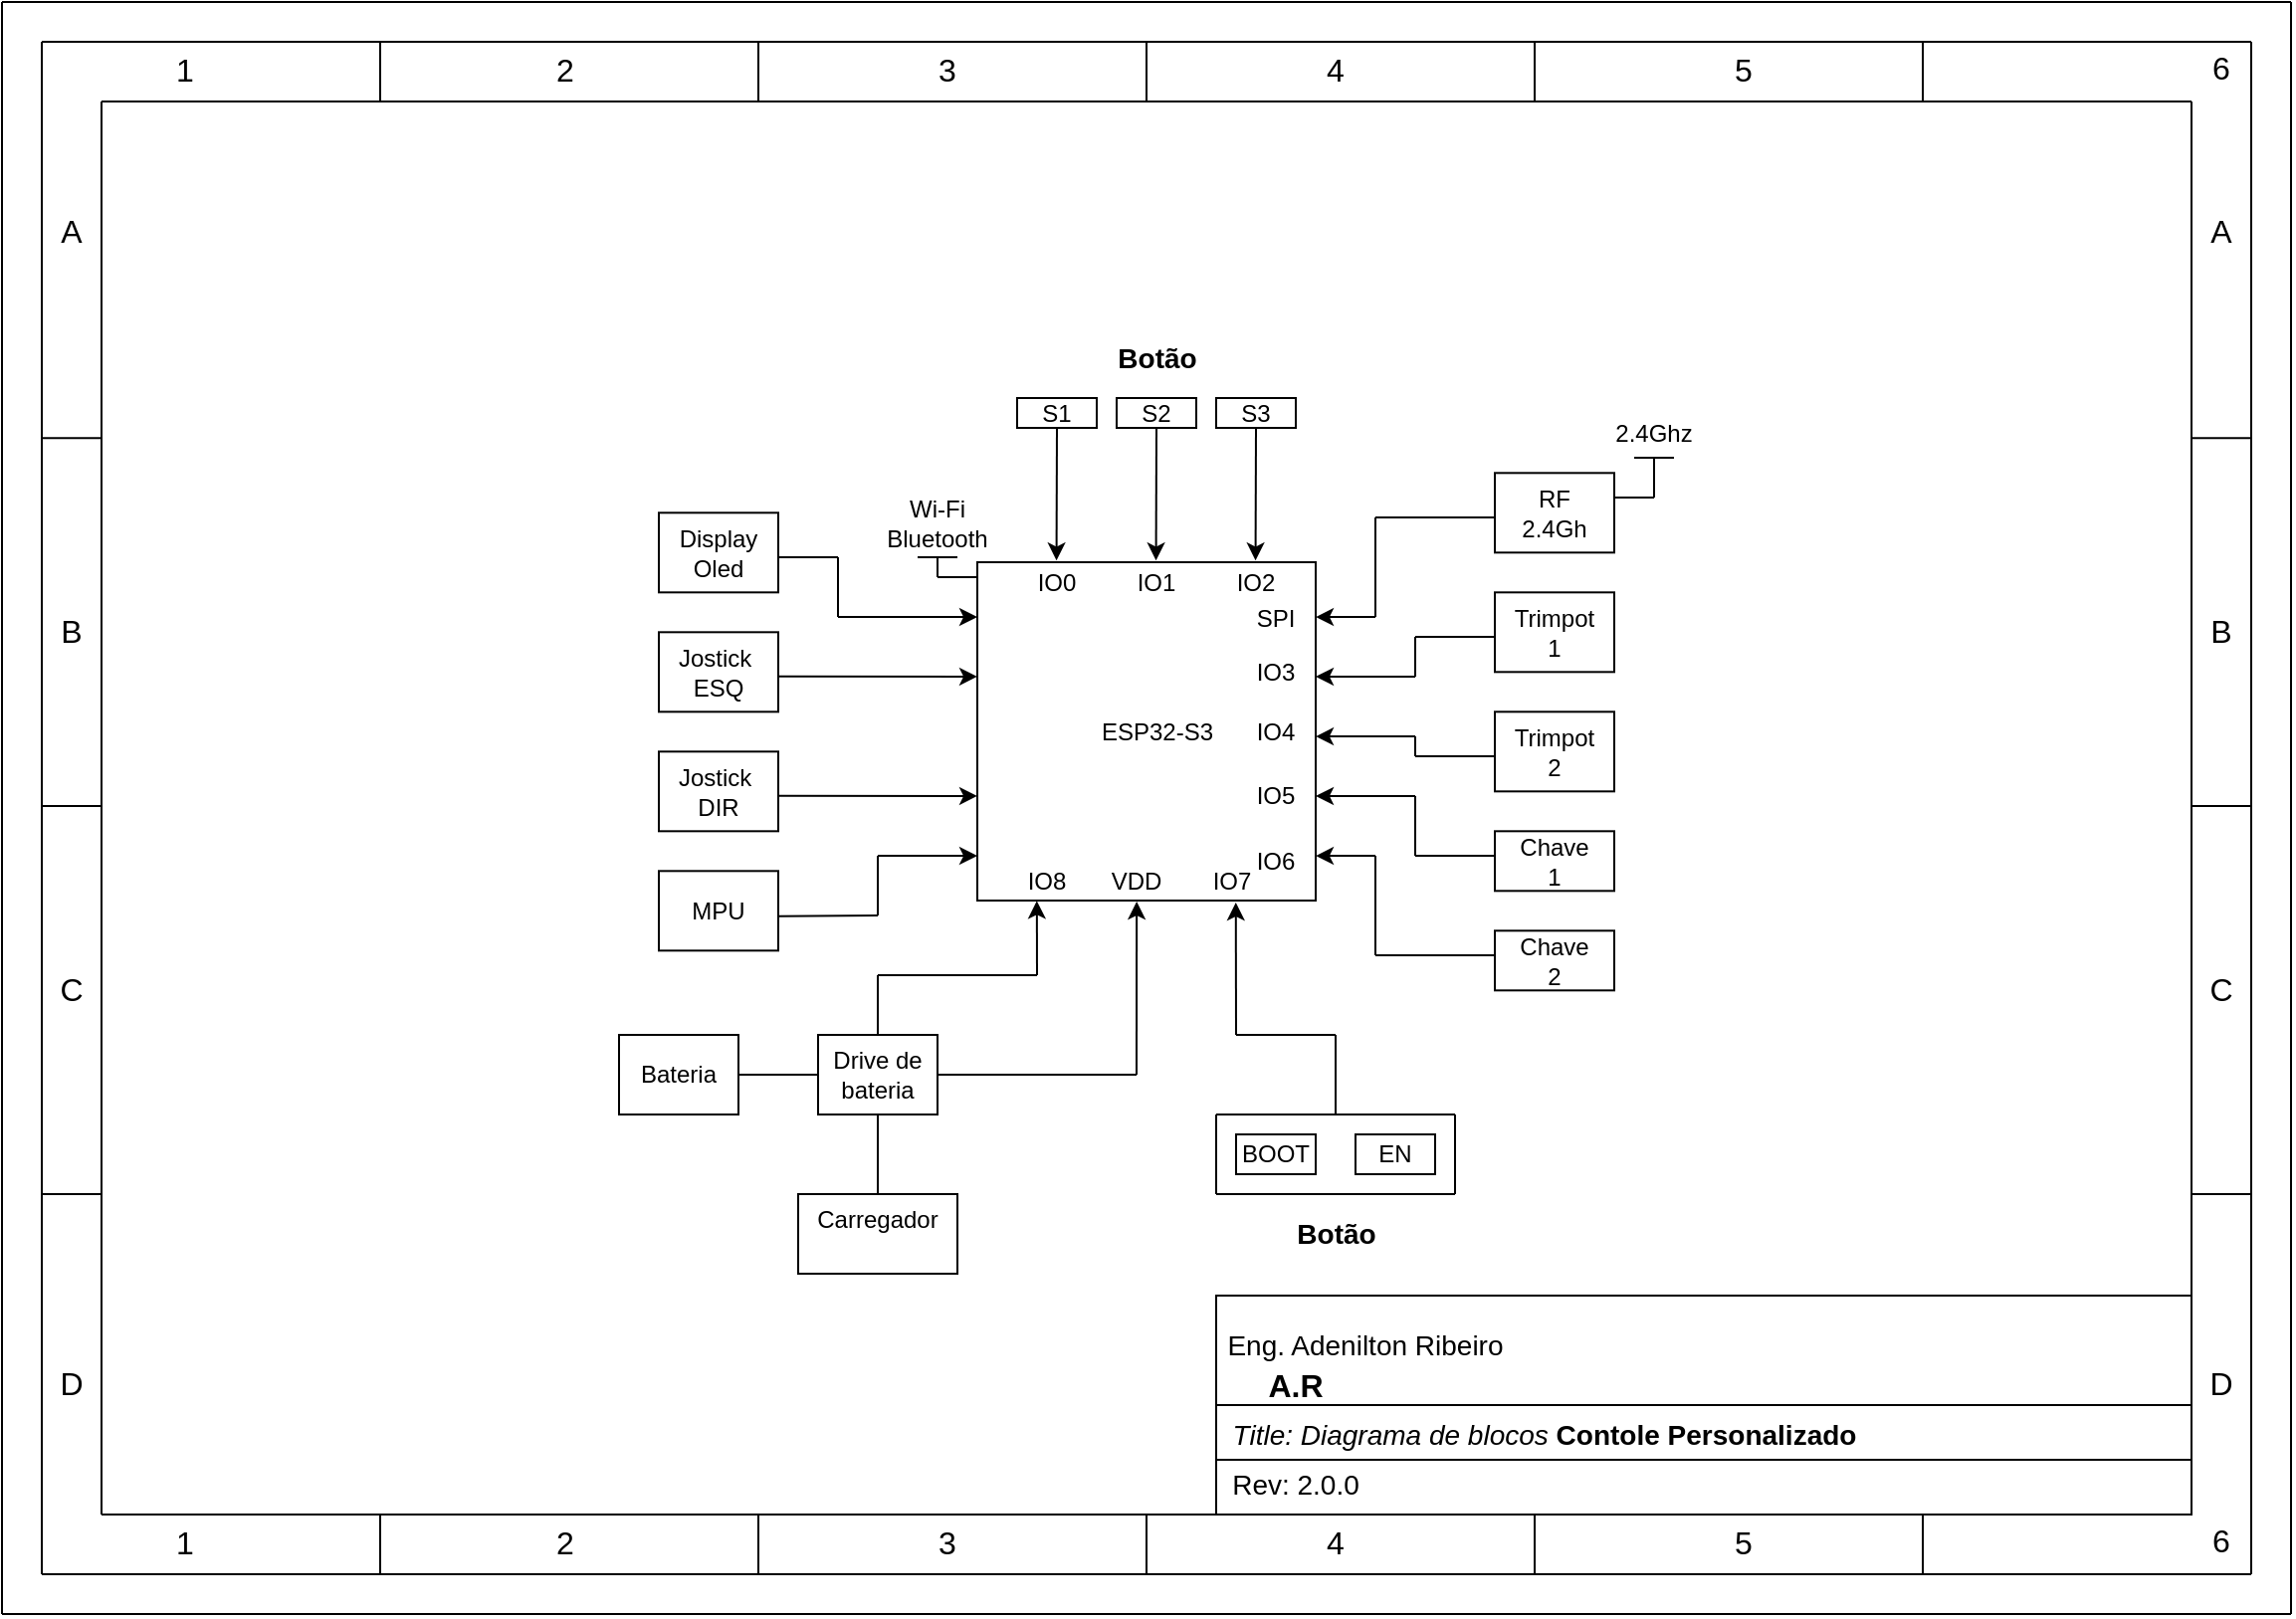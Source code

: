 <mxfile>
    <diagram id="YSNLZO-yqppl2GDXLYVd" name="Página-1">
        <mxGraphModel dx="462" dy="260" grid="1" gridSize="10" guides="1" tooltips="1" connect="1" arrows="1" fold="1" page="1" pageScale="1" pageWidth="1169" pageHeight="827" background="none" math="0" shadow="0">
            <root>
                <mxCell id="0"/>
                <mxCell id="1" parent="0"/>
                <mxCell id="2" style="edgeStyle=none;html=1;" parent="1" source="3" edge="1">
                    <mxGeometry relative="1" as="geometry">
                        <mxPoint x="936.562" y="770" as="targetPoint"/>
                    </mxGeometry>
                </mxCell>
                <mxCell id="3" value="" style="rounded=0;whiteSpace=wrap;html=1;" parent="1" vertex="1">
                    <mxGeometry x="620" y="660" width="490" height="110" as="geometry"/>
                </mxCell>
                <mxCell id="4" value="" style="whiteSpace=wrap;html=1;aspect=fixed;" parent="1" vertex="1">
                    <mxGeometry x="500" y="291.5" width="170" height="170" as="geometry"/>
                </mxCell>
                <mxCell id="10" value="&lt;font style=&quot;font-size: 12px;&quot;&gt;Drive de bateria&lt;/font&gt;" style="rounded=0;whiteSpace=wrap;html=1;fontSize=6;" parent="1" vertex="1">
                    <mxGeometry x="420" y="529" width="60" height="40" as="geometry"/>
                </mxCell>
                <mxCell id="13" value="&lt;font style=&quot;font-size: 12px;&quot;&gt;VDD&lt;/font&gt;" style="text;html=1;strokeColor=none;fillColor=none;align=center;verticalAlign=middle;whiteSpace=wrap;rounded=0;" parent="1" vertex="1">
                    <mxGeometry x="570" y="446.66" width="20" height="10" as="geometry"/>
                </mxCell>
                <mxCell id="25" value="&lt;font style=&quot;font-size: 12px;&quot;&gt;ESP32-S3&lt;/font&gt;" style="text;html=1;strokeColor=none;fillColor=none;align=center;verticalAlign=middle;whiteSpace=wrap;rounded=0;" parent="1" vertex="1">
                    <mxGeometry x="537.5" y="366.66" width="105" height="20" as="geometry"/>
                </mxCell>
                <mxCell id="26" value="" style="rounded=0;whiteSpace=wrap;html=1;fontSize=6;" parent="1" vertex="1">
                    <mxGeometry x="520" y="209" width="40" height="15" as="geometry"/>
                </mxCell>
                <mxCell id="27" value="&lt;font style=&quot;font-size: 12px;&quot;&gt;S1&lt;/font&gt;" style="text;html=1;strokeColor=none;fillColor=none;align=center;verticalAlign=middle;whiteSpace=wrap;rounded=0;" parent="1" vertex="1">
                    <mxGeometry x="530" y="211.5" width="20" height="10" as="geometry"/>
                </mxCell>
                <mxCell id="28" value="" style="endArrow=classic;html=1;fontSize=6;entryX=0.234;entryY=-0.005;entryDx=0;entryDy=0;entryPerimeter=0;exitX=0.5;exitY=1;exitDx=0;exitDy=0;" parent="1" source="26" target="4" edge="1">
                    <mxGeometry width="50" height="50" relative="1" as="geometry">
                        <mxPoint x="540" y="225.53" as="sourcePoint"/>
                        <mxPoint x="580" y="265.53" as="targetPoint"/>
                    </mxGeometry>
                </mxCell>
                <mxCell id="29" value="&lt;font style=&quot;&quot;&gt;&lt;font style=&quot;font-size: 12px;&quot;&gt;IO0&lt;/font&gt;&lt;br&gt;&lt;/font&gt;" style="text;html=1;strokeColor=none;fillColor=none;align=center;verticalAlign=middle;whiteSpace=wrap;rounded=0;rotation=0;" parent="1" vertex="1">
                    <mxGeometry x="525" y="296.66" width="30" height="10" as="geometry"/>
                </mxCell>
                <mxCell id="344" value="" style="endArrow=none;html=1;exitX=0;exitY=0.5;exitDx=0;exitDy=0;entryX=1;entryY=0.5;entryDx=0;entryDy=0;" parent="1" source="3" target="3" edge="1">
                    <mxGeometry width="50" height="50" relative="1" as="geometry">
                        <mxPoint x="780" y="650" as="sourcePoint"/>
                        <mxPoint x="830" y="600" as="targetPoint"/>
                    </mxGeometry>
                </mxCell>
                <mxCell id="345" value="" style="endArrow=none;html=1;exitX=0;exitY=0.75;exitDx=0;exitDy=0;entryX=1;entryY=0.75;entryDx=0;entryDy=0;" parent="1" source="3" target="3" edge="1">
                    <mxGeometry width="50" height="50" relative="1" as="geometry">
                        <mxPoint x="580" y="700" as="sourcePoint"/>
                        <mxPoint x="1070" y="700" as="targetPoint"/>
                    </mxGeometry>
                </mxCell>
                <mxCell id="346" value="&lt;font style=&quot;font-size: 14px;&quot;&gt;Eng. Adenilton Ribeiro&lt;/font&gt;" style="text;html=1;strokeColor=none;fillColor=none;align=center;verticalAlign=middle;whiteSpace=wrap;rounded=0;" parent="1" vertex="1">
                    <mxGeometry x="620" y="680" width="150" height="10" as="geometry"/>
                </mxCell>
                <mxCell id="347" value="&lt;span style=&quot;font-size: 16px;&quot;&gt;&lt;b&gt;A.R&lt;/b&gt;&lt;/span&gt;" style="text;html=1;strokeColor=none;fillColor=none;align=center;verticalAlign=middle;whiteSpace=wrap;rounded=0;" parent="1" vertex="1">
                    <mxGeometry x="620" y="700" width="80" height="10" as="geometry"/>
                </mxCell>
                <mxCell id="348" value="&lt;font size=&quot;1&quot; style=&quot;&quot;&gt;&lt;i style=&quot;font-size: 14px;&quot;&gt;Title: Diagrama de blocos &lt;/i&gt;&lt;span style=&quot;font-size: 14px;&quot;&gt;&lt;b&gt;Contole Personalizado&lt;/b&gt;&lt;/span&gt;&lt;/font&gt;" style="text;html=1;strokeColor=none;fillColor=none;align=center;verticalAlign=middle;whiteSpace=wrap;rounded=0;" parent="1" vertex="1">
                    <mxGeometry x="620" y="720" width="330" height="20" as="geometry"/>
                </mxCell>
                <mxCell id="349" value="&lt;font style=&quot;font-size: 14px;&quot;&gt;Rev: 2.0.0&lt;/font&gt;" style="text;html=1;strokeColor=none;fillColor=none;align=center;verticalAlign=middle;whiteSpace=wrap;rounded=0;" parent="1" vertex="1">
                    <mxGeometry x="620" y="750" width="80" height="10" as="geometry"/>
                </mxCell>
                <mxCell id="350" value="" style="endArrow=none;html=1;fontSize=14;exitX=1;exitY=1;exitDx=0;exitDy=0;" parent="1" source="3" edge="1">
                    <mxGeometry width="50" height="50" relative="1" as="geometry">
                        <mxPoint x="410" y="440" as="sourcePoint"/>
                        <mxPoint x="1110" y="60" as="targetPoint"/>
                    </mxGeometry>
                </mxCell>
                <mxCell id="351" value="" style="endArrow=none;html=1;fontSize=14;" parent="1" edge="1">
                    <mxGeometry width="50" height="50" relative="1" as="geometry">
                        <mxPoint x="60" y="770" as="sourcePoint"/>
                        <mxPoint x="60" y="60" as="targetPoint"/>
                    </mxGeometry>
                </mxCell>
                <mxCell id="352" value="" style="endArrow=none;html=1;fontSize=14;" parent="1" edge="1">
                    <mxGeometry width="50" height="50" relative="1" as="geometry">
                        <mxPoint x="60" y="60" as="sourcePoint"/>
                        <mxPoint x="1110" y="60" as="targetPoint"/>
                    </mxGeometry>
                </mxCell>
                <mxCell id="353" value="" style="endArrow=none;html=1;fontSize=14;" parent="1" edge="1">
                    <mxGeometry width="50" height="50" relative="1" as="geometry">
                        <mxPoint x="60" y="770" as="sourcePoint"/>
                        <mxPoint x="1110" y="770" as="targetPoint"/>
                    </mxGeometry>
                </mxCell>
                <mxCell id="354" value="" style="endArrow=none;html=1;fontSize=14;" parent="1" edge="1">
                    <mxGeometry width="50" height="50" relative="1" as="geometry">
                        <mxPoint x="30" y="800" as="sourcePoint"/>
                        <mxPoint x="30" y="30" as="targetPoint"/>
                    </mxGeometry>
                </mxCell>
                <mxCell id="355" value="" style="endArrow=none;html=1;fontSize=14;" parent="1" edge="1">
                    <mxGeometry width="50" height="50" relative="1" as="geometry">
                        <mxPoint x="1140" y="800" as="sourcePoint"/>
                        <mxPoint x="1140" y="30" as="targetPoint"/>
                    </mxGeometry>
                </mxCell>
                <mxCell id="356" value="" style="endArrow=none;html=1;fontSize=14;" parent="1" edge="1">
                    <mxGeometry width="50" height="50" relative="1" as="geometry">
                        <mxPoint x="30" y="800" as="sourcePoint"/>
                        <mxPoint x="1140" y="800" as="targetPoint"/>
                    </mxGeometry>
                </mxCell>
                <mxCell id="357" value="" style="endArrow=none;html=1;fontSize=14;" parent="1" edge="1">
                    <mxGeometry width="50" height="50" relative="1" as="geometry">
                        <mxPoint x="30" y="30" as="sourcePoint"/>
                        <mxPoint x="1140" y="30" as="targetPoint"/>
                    </mxGeometry>
                </mxCell>
                <mxCell id="358" value="" style="endArrow=none;html=1;fontSize=14;" parent="1" edge="1">
                    <mxGeometry width="50" height="50" relative="1" as="geometry">
                        <mxPoint x="60" y="414" as="sourcePoint"/>
                        <mxPoint x="30" y="414" as="targetPoint"/>
                    </mxGeometry>
                </mxCell>
                <mxCell id="359" value="" style="endArrow=none;html=1;fontSize=14;" parent="1" edge="1">
                    <mxGeometry width="50" height="50" relative="1" as="geometry">
                        <mxPoint x="60" y="229.18" as="sourcePoint"/>
                        <mxPoint x="30" y="229.18" as="targetPoint"/>
                    </mxGeometry>
                </mxCell>
                <mxCell id="360" value="" style="endArrow=none;html=1;fontSize=14;" parent="1" edge="1">
                    <mxGeometry width="50" height="50" relative="1" as="geometry">
                        <mxPoint x="60" y="609" as="sourcePoint"/>
                        <mxPoint x="30" y="609" as="targetPoint"/>
                    </mxGeometry>
                </mxCell>
                <mxCell id="361" value="&lt;font style=&quot;font-size: 16px;&quot;&gt;A&lt;/font&gt;" style="text;html=1;strokeColor=none;fillColor=none;align=center;verticalAlign=middle;whiteSpace=wrap;rounded=0;" parent="1" vertex="1">
                    <mxGeometry x="35" y="114.19" width="20" height="21.18" as="geometry"/>
                </mxCell>
                <mxCell id="362" value="&lt;font style=&quot;font-size: 16px;&quot;&gt;B&lt;/font&gt;" style="text;html=1;strokeColor=none;fillColor=none;align=center;verticalAlign=middle;whiteSpace=wrap;rounded=0;" parent="1" vertex="1">
                    <mxGeometry x="35" y="315.4" width="20" height="21.18" as="geometry"/>
                </mxCell>
                <mxCell id="363" value="&lt;font style=&quot;font-size: 16px;&quot;&gt;C&lt;/font&gt;" style="text;html=1;strokeColor=none;fillColor=none;align=center;verticalAlign=middle;whiteSpace=wrap;rounded=0;" parent="1" vertex="1">
                    <mxGeometry x="35" y="495.16" width="20" height="21.18" as="geometry"/>
                </mxCell>
                <mxCell id="364" value="&lt;font style=&quot;font-size: 16px;&quot;&gt;D&lt;/font&gt;" style="text;html=1;strokeColor=none;fillColor=none;align=center;verticalAlign=middle;whiteSpace=wrap;rounded=0;" parent="1" vertex="1">
                    <mxGeometry x="35" y="693.41" width="20" height="21.18" as="geometry"/>
                </mxCell>
                <mxCell id="365" value="" style="endArrow=none;html=1;fontSize=14;" parent="1" edge="1">
                    <mxGeometry width="50" height="50" relative="1" as="geometry">
                        <mxPoint x="1140" y="414" as="sourcePoint"/>
                        <mxPoint x="1110" y="414" as="targetPoint"/>
                    </mxGeometry>
                </mxCell>
                <mxCell id="366" value="" style="endArrow=none;html=1;fontSize=14;" parent="1" edge="1">
                    <mxGeometry width="50" height="50" relative="1" as="geometry">
                        <mxPoint x="1140" y="229.18" as="sourcePoint"/>
                        <mxPoint x="1110" y="229.18" as="targetPoint"/>
                    </mxGeometry>
                </mxCell>
                <mxCell id="367" value="" style="endArrow=none;html=1;fontSize=14;" parent="1" edge="1">
                    <mxGeometry width="50" height="50" relative="1" as="geometry">
                        <mxPoint x="1140" y="609" as="sourcePoint"/>
                        <mxPoint x="1110" y="609" as="targetPoint"/>
                    </mxGeometry>
                </mxCell>
                <mxCell id="368" value="&lt;font style=&quot;font-size: 16px;&quot;&gt;A&lt;/font&gt;" style="text;html=1;strokeColor=none;fillColor=none;align=center;verticalAlign=middle;whiteSpace=wrap;rounded=0;" parent="1" vertex="1">
                    <mxGeometry x="1115" y="114.19" width="20" height="21.18" as="geometry"/>
                </mxCell>
                <mxCell id="369" value="&lt;font style=&quot;font-size: 16px;&quot;&gt;B&lt;/font&gt;" style="text;html=1;strokeColor=none;fillColor=none;align=center;verticalAlign=middle;whiteSpace=wrap;rounded=0;" parent="1" vertex="1">
                    <mxGeometry x="1115" y="315.4" width="20" height="21.18" as="geometry"/>
                </mxCell>
                <mxCell id="370" value="&lt;font style=&quot;font-size: 16px;&quot;&gt;C&lt;/font&gt;" style="text;html=1;strokeColor=none;fillColor=none;align=center;verticalAlign=middle;whiteSpace=wrap;rounded=0;" parent="1" vertex="1">
                    <mxGeometry x="1115" y="495.16" width="20" height="21.18" as="geometry"/>
                </mxCell>
                <mxCell id="371" value="&lt;font style=&quot;font-size: 16px;&quot;&gt;D&lt;/font&gt;" style="text;html=1;strokeColor=none;fillColor=none;align=center;verticalAlign=middle;whiteSpace=wrap;rounded=0;" parent="1" vertex="1">
                    <mxGeometry x="1115" y="693.41" width="20" height="21.18" as="geometry"/>
                </mxCell>
                <mxCell id="372" value="" style="endArrow=none;html=1;fontSize=14;" parent="1" edge="1">
                    <mxGeometry width="50" height="50" relative="1" as="geometry">
                        <mxPoint x="585" y="30" as="sourcePoint"/>
                        <mxPoint x="585" y="60" as="targetPoint"/>
                    </mxGeometry>
                </mxCell>
                <mxCell id="373" value="" style="endArrow=none;html=1;fontSize=14;" parent="1" edge="1">
                    <mxGeometry width="50" height="50" relative="1" as="geometry">
                        <mxPoint x="390" y="30" as="sourcePoint"/>
                        <mxPoint x="390" y="60" as="targetPoint"/>
                    </mxGeometry>
                </mxCell>
                <mxCell id="374" value="" style="endArrow=none;html=1;fontSize=14;" parent="1" edge="1">
                    <mxGeometry width="50" height="50" relative="1" as="geometry">
                        <mxPoint x="200" y="30" as="sourcePoint"/>
                        <mxPoint x="200" y="60" as="targetPoint"/>
                    </mxGeometry>
                </mxCell>
                <mxCell id="375" value="" style="endArrow=none;html=1;fontSize=14;" parent="1" edge="1">
                    <mxGeometry width="50" height="50" relative="1" as="geometry">
                        <mxPoint x="975" y="30" as="sourcePoint"/>
                        <mxPoint x="975" y="60" as="targetPoint"/>
                    </mxGeometry>
                </mxCell>
                <mxCell id="376" value="" style="endArrow=none;html=1;fontSize=14;" parent="1" edge="1">
                    <mxGeometry width="50" height="50" relative="1" as="geometry">
                        <mxPoint x="780" y="30" as="sourcePoint"/>
                        <mxPoint x="780" y="60" as="targetPoint"/>
                    </mxGeometry>
                </mxCell>
                <mxCell id="377" value="&lt;font style=&quot;font-size: 16px;&quot;&gt;1&lt;/font&gt;" style="text;html=1;strokeColor=none;fillColor=none;align=center;verticalAlign=middle;whiteSpace=wrap;rounded=0;" parent="1" vertex="1">
                    <mxGeometry x="92" y="33" width="20" height="21.18" as="geometry"/>
                </mxCell>
                <mxCell id="378" value="&lt;font style=&quot;font-size: 16px;&quot;&gt;2&lt;/font&gt;" style="text;html=1;strokeColor=none;fillColor=none;align=center;verticalAlign=middle;whiteSpace=wrap;rounded=0;" parent="1" vertex="1">
                    <mxGeometry x="282.5" y="33" width="20" height="21.18" as="geometry"/>
                </mxCell>
                <mxCell id="379" value="&lt;font style=&quot;font-size: 16px;&quot;&gt;3&lt;/font&gt;" style="text;html=1;strokeColor=none;fillColor=none;align=center;verticalAlign=middle;whiteSpace=wrap;rounded=0;" parent="1" vertex="1">
                    <mxGeometry x="475" y="33" width="20" height="21.18" as="geometry"/>
                </mxCell>
                <mxCell id="380" value="&lt;font style=&quot;font-size: 16px;&quot;&gt;4&lt;/font&gt;" style="text;html=1;strokeColor=none;fillColor=none;align=center;verticalAlign=middle;whiteSpace=wrap;rounded=0;" parent="1" vertex="1">
                    <mxGeometry x="670" y="33" width="20" height="21.18" as="geometry"/>
                </mxCell>
                <mxCell id="381" value="&lt;font style=&quot;font-size: 16px;&quot;&gt;5&lt;/font&gt;" style="text;html=1;strokeColor=none;fillColor=none;align=center;verticalAlign=middle;whiteSpace=wrap;rounded=0;" parent="1" vertex="1">
                    <mxGeometry x="875" y="33" width="20" height="21.18" as="geometry"/>
                </mxCell>
                <mxCell id="382" value="&lt;font style=&quot;font-size: 16px;&quot;&gt;6&lt;/font&gt;" style="text;html=1;strokeColor=none;fillColor=none;align=center;verticalAlign=middle;whiteSpace=wrap;rounded=0;" parent="1" vertex="1">
                    <mxGeometry x="1115" y="32" width="20" height="21.18" as="geometry"/>
                </mxCell>
                <mxCell id="383" value="" style="endArrow=none;html=1;fontSize=14;" parent="1" edge="1">
                    <mxGeometry width="50" height="50" relative="1" as="geometry">
                        <mxPoint x="585" y="770" as="sourcePoint"/>
                        <mxPoint x="585" y="800" as="targetPoint"/>
                    </mxGeometry>
                </mxCell>
                <mxCell id="384" value="" style="endArrow=none;html=1;fontSize=14;" parent="1" edge="1">
                    <mxGeometry width="50" height="50" relative="1" as="geometry">
                        <mxPoint x="390" y="770" as="sourcePoint"/>
                        <mxPoint x="390" y="800" as="targetPoint"/>
                    </mxGeometry>
                </mxCell>
                <mxCell id="385" value="" style="endArrow=none;html=1;fontSize=14;" parent="1" edge="1">
                    <mxGeometry width="50" height="50" relative="1" as="geometry">
                        <mxPoint x="200" y="770" as="sourcePoint"/>
                        <mxPoint x="200" y="800" as="targetPoint"/>
                    </mxGeometry>
                </mxCell>
                <mxCell id="386" value="" style="endArrow=none;html=1;fontSize=14;" parent="1" edge="1">
                    <mxGeometry width="50" height="50" relative="1" as="geometry">
                        <mxPoint x="975" y="770" as="sourcePoint"/>
                        <mxPoint x="975" y="800" as="targetPoint"/>
                    </mxGeometry>
                </mxCell>
                <mxCell id="387" value="" style="endArrow=none;html=1;fontSize=14;" parent="1" edge="1">
                    <mxGeometry width="50" height="50" relative="1" as="geometry">
                        <mxPoint x="780" y="770" as="sourcePoint"/>
                        <mxPoint x="780" y="800" as="targetPoint"/>
                    </mxGeometry>
                </mxCell>
                <mxCell id="388" value="&lt;font style=&quot;font-size: 16px;&quot;&gt;1&lt;/font&gt;" style="text;html=1;strokeColor=none;fillColor=none;align=center;verticalAlign=middle;whiteSpace=wrap;rounded=0;" parent="1" vertex="1">
                    <mxGeometry x="92" y="773" width="20" height="21.18" as="geometry"/>
                </mxCell>
                <mxCell id="389" value="&lt;font style=&quot;font-size: 16px;&quot;&gt;2&lt;/font&gt;" style="text;html=1;strokeColor=none;fillColor=none;align=center;verticalAlign=middle;whiteSpace=wrap;rounded=0;" parent="1" vertex="1">
                    <mxGeometry x="282.5" y="773" width="20" height="21.18" as="geometry"/>
                </mxCell>
                <mxCell id="390" value="&lt;font style=&quot;font-size: 16px;&quot;&gt;3&lt;/font&gt;" style="text;html=1;strokeColor=none;fillColor=none;align=center;verticalAlign=middle;whiteSpace=wrap;rounded=0;" parent="1" vertex="1">
                    <mxGeometry x="475" y="773" width="20" height="21.18" as="geometry"/>
                </mxCell>
                <mxCell id="391" value="&lt;font style=&quot;font-size: 16px;&quot;&gt;4&lt;/font&gt;" style="text;html=1;strokeColor=none;fillColor=none;align=center;verticalAlign=middle;whiteSpace=wrap;rounded=0;" parent="1" vertex="1">
                    <mxGeometry x="670" y="773" width="20" height="21.18" as="geometry"/>
                </mxCell>
                <mxCell id="392" value="&lt;font style=&quot;font-size: 16px;&quot;&gt;5&lt;/font&gt;" style="text;html=1;strokeColor=none;fillColor=none;align=center;verticalAlign=middle;whiteSpace=wrap;rounded=0;" parent="1" vertex="1">
                    <mxGeometry x="875" y="773" width="20" height="21.18" as="geometry"/>
                </mxCell>
                <mxCell id="393" value="&lt;font style=&quot;font-size: 16px;&quot;&gt;6&lt;/font&gt;" style="text;html=1;strokeColor=none;fillColor=none;align=center;verticalAlign=middle;whiteSpace=wrap;rounded=0;" parent="1" vertex="1">
                    <mxGeometry x="1115" y="772" width="20" height="21.18" as="geometry"/>
                </mxCell>
                <mxCell id="394" value="" style="endArrow=none;html=1;fontSize=14;" parent="1" edge="1">
                    <mxGeometry width="50" height="50" relative="1" as="geometry">
                        <mxPoint x="10" y="820" as="sourcePoint"/>
                        <mxPoint x="10" y="10" as="targetPoint"/>
                    </mxGeometry>
                </mxCell>
                <mxCell id="395" value="" style="endArrow=none;html=1;fontSize=14;" parent="1" edge="1">
                    <mxGeometry width="50" height="50" relative="1" as="geometry">
                        <mxPoint x="10" y="820" as="sourcePoint"/>
                        <mxPoint x="1160" y="820" as="targetPoint"/>
                    </mxGeometry>
                </mxCell>
                <mxCell id="396" value="" style="endArrow=none;html=1;fontSize=14;" parent="1" edge="1">
                    <mxGeometry width="50" height="50" relative="1" as="geometry">
                        <mxPoint x="10" y="10" as="sourcePoint"/>
                        <mxPoint x="1160" y="10" as="targetPoint"/>
                    </mxGeometry>
                </mxCell>
                <mxCell id="397" value="" style="endArrow=none;html=1;fontSize=14;" parent="1" edge="1">
                    <mxGeometry width="50" height="50" relative="1" as="geometry">
                        <mxPoint x="1160" y="820" as="sourcePoint"/>
                        <mxPoint x="1160" y="10" as="targetPoint"/>
                    </mxGeometry>
                </mxCell>
                <mxCell id="405" value="" style="endArrow=none;html=1;fontSize=8;entryDx=0;entryDy=0;entryPerimeter=0;" parent="1" edge="1">
                    <mxGeometry width="50" height="50" relative="1" as="geometry">
                        <mxPoint x="657.5" y="327.48" as="sourcePoint"/>
                        <mxPoint x="657.5" y="327.31" as="targetPoint"/>
                    </mxGeometry>
                </mxCell>
                <mxCell id="406" value="" style="endArrow=none;html=1;fontSize=8;entryDx=0;entryDy=0;" parent="1" edge="1">
                    <mxGeometry width="50" height="50" relative="1" as="geometry">
                        <mxPoint x="667.5" y="317.31" as="sourcePoint"/>
                        <mxPoint x="667.5" y="317.31" as="targetPoint"/>
                    </mxGeometry>
                </mxCell>
                <mxCell id="509" value="" style="endArrow=none;html=1;fontSize=8;entryDx=0;entryDy=0;entryPerimeter=0;" parent="1" edge="1">
                    <mxGeometry width="50" height="50" relative="1" as="geometry">
                        <mxPoint x="657.5" y="422.32" as="sourcePoint"/>
                        <mxPoint x="657.5" y="422.15" as="targetPoint"/>
                    </mxGeometry>
                </mxCell>
                <mxCell id="510" value="" style="endArrow=none;html=1;fontSize=8;entryDx=0;entryDy=0;" parent="1" edge="1">
                    <mxGeometry width="50" height="50" relative="1" as="geometry">
                        <mxPoint x="667.5" y="412.15" as="sourcePoint"/>
                        <mxPoint x="667.5" y="412.15" as="targetPoint"/>
                    </mxGeometry>
                </mxCell>
                <mxCell id="528" value="" style="rounded=0;whiteSpace=wrap;html=1;fontSize=6;" parent="1" vertex="1">
                    <mxGeometry x="570" y="209" width="40" height="15" as="geometry"/>
                </mxCell>
                <mxCell id="529" value="&lt;font style=&quot;font-size: 12px;&quot;&gt;S2&lt;/font&gt;" style="text;html=1;strokeColor=none;fillColor=none;align=center;verticalAlign=middle;whiteSpace=wrap;rounded=0;" parent="1" vertex="1">
                    <mxGeometry x="580" y="211.5" width="20" height="10" as="geometry"/>
                </mxCell>
                <mxCell id="530" value="" style="endArrow=classic;html=1;fontSize=6;entryX=0.234;entryY=-0.005;entryDx=0;entryDy=0;entryPerimeter=0;exitX=0.5;exitY=1;exitDx=0;exitDy=0;" parent="1" source="528" edge="1">
                    <mxGeometry width="50" height="50" relative="1" as="geometry">
                        <mxPoint x="590" y="225.53" as="sourcePoint"/>
                        <mxPoint x="589.78" y="290.65" as="targetPoint"/>
                    </mxGeometry>
                </mxCell>
                <mxCell id="531" value="&lt;font style=&quot;&quot;&gt;&lt;font style=&quot;font-size: 12px;&quot;&gt;IO1&lt;/font&gt;&lt;br&gt;&lt;/font&gt;" style="text;html=1;strokeColor=none;fillColor=none;align=center;verticalAlign=middle;whiteSpace=wrap;rounded=0;rotation=0;" parent="1" vertex="1">
                    <mxGeometry x="575" y="296.5" width="30" height="10" as="geometry"/>
                </mxCell>
                <mxCell id="532" value="" style="rounded=0;whiteSpace=wrap;html=1;fontSize=6;" parent="1" vertex="1">
                    <mxGeometry x="620" y="209" width="40" height="15" as="geometry"/>
                </mxCell>
                <mxCell id="533" value="&lt;font style=&quot;font-size: 12px;&quot;&gt;S3&lt;/font&gt;" style="text;html=1;strokeColor=none;fillColor=none;align=center;verticalAlign=middle;whiteSpace=wrap;rounded=0;" parent="1" vertex="1">
                    <mxGeometry x="630" y="211.5" width="20" height="10" as="geometry"/>
                </mxCell>
                <mxCell id="534" value="" style="endArrow=classic;html=1;fontSize=6;entryX=0.234;entryY=-0.005;entryDx=0;entryDy=0;entryPerimeter=0;exitX=0.5;exitY=1;exitDx=0;exitDy=0;" parent="1" source="532" edge="1">
                    <mxGeometry width="50" height="50" relative="1" as="geometry">
                        <mxPoint x="640" y="225.53" as="sourcePoint"/>
                        <mxPoint x="639.78" y="290.65" as="targetPoint"/>
                    </mxGeometry>
                </mxCell>
                <mxCell id="535" value="&lt;font style=&quot;&quot;&gt;&lt;font style=&quot;font-size: 12px;&quot;&gt;IO2&lt;/font&gt;&lt;br&gt;&lt;/font&gt;" style="text;html=1;strokeColor=none;fillColor=none;align=center;verticalAlign=middle;whiteSpace=wrap;rounded=0;rotation=0;" parent="1" vertex="1">
                    <mxGeometry x="625" y="296.66" width="30" height="10" as="geometry"/>
                </mxCell>
                <mxCell id="547" value="" style="endArrow=classic;html=1;entryX=0.471;entryY=1.003;entryDx=0;entryDy=0;entryPerimeter=0;" parent="1" target="4" edge="1">
                    <mxGeometry width="50" height="50" relative="1" as="geometry">
                        <mxPoint x="580" y="549" as="sourcePoint"/>
                        <mxPoint x="530" y="485.53" as="targetPoint"/>
                    </mxGeometry>
                </mxCell>
                <mxCell id="578" value="&lt;font style=&quot;font-size: 14px;&quot;&gt;&lt;b&gt;Botão&lt;/b&gt;&lt;/font&gt;" style="text;html=1;strokeColor=none;fillColor=none;align=center;verticalAlign=middle;whiteSpace=wrap;rounded=0;" parent="1" vertex="1">
                    <mxGeometry x="562.5" y="179" width="55" height="20" as="geometry"/>
                </mxCell>
                <mxCell id="602" value="&lt;font style=&quot;font-size: 12px;&quot;&gt;Bateria&lt;/font&gt;" style="rounded=0;whiteSpace=wrap;html=1;fontSize=6;" vertex="1" parent="1">
                    <mxGeometry x="320" y="529" width="60" height="40" as="geometry"/>
                </mxCell>
                <mxCell id="603" value="&lt;font style=&quot;font-size: 12px;&quot;&gt;Carregador&lt;br&gt;&lt;br&gt;&lt;/font&gt;" style="rounded=0;whiteSpace=wrap;html=1;fontSize=6;" vertex="1" parent="1">
                    <mxGeometry x="410" y="609" width="80" height="40" as="geometry"/>
                </mxCell>
                <mxCell id="604" value="" style="endArrow=none;html=1;fontSize=12;exitX=1;exitY=0.5;exitDx=0;exitDy=0;" edge="1" parent="1" source="10">
                    <mxGeometry width="50" height="50" relative="1" as="geometry">
                        <mxPoint x="500" y="549" as="sourcePoint"/>
                        <mxPoint x="580" y="549" as="targetPoint"/>
                    </mxGeometry>
                </mxCell>
                <mxCell id="605" value="" style="endArrow=none;html=1;fontSize=12;exitX=0.5;exitY=0;exitDx=0;exitDy=0;entryX=0.5;entryY=1;entryDx=0;entryDy=0;" edge="1" parent="1" source="603" target="10">
                    <mxGeometry width="50" height="50" relative="1" as="geometry">
                        <mxPoint x="450" y="599" as="sourcePoint"/>
                        <mxPoint x="450" y="579" as="targetPoint"/>
                    </mxGeometry>
                </mxCell>
                <mxCell id="606" value="" style="endArrow=none;html=1;fontSize=12;exitX=1;exitY=0.5;exitDx=0;exitDy=0;entryX=0;entryY=0.5;entryDx=0;entryDy=0;" edge="1" parent="1" source="602" target="10">
                    <mxGeometry width="50" height="50" relative="1" as="geometry">
                        <mxPoint x="390" y="549" as="sourcePoint"/>
                        <mxPoint x="410" y="549" as="targetPoint"/>
                    </mxGeometry>
                </mxCell>
                <mxCell id="609" value="Jostick&amp;nbsp;&lt;br&gt;ESQ" style="rounded=0;whiteSpace=wrap;html=1;fontSize=12;" vertex="1" parent="1">
                    <mxGeometry x="340" y="326.66" width="60" height="40" as="geometry"/>
                </mxCell>
                <mxCell id="610" value="Jostick&amp;nbsp;&lt;br&gt;DIR" style="rounded=0;whiteSpace=wrap;html=1;fontSize=12;" vertex="1" parent="1">
                    <mxGeometry x="340" y="386.66" width="60" height="40" as="geometry"/>
                </mxCell>
                <mxCell id="611" value="MPU" style="rounded=0;whiteSpace=wrap;html=1;fontSize=12;" vertex="1" parent="1">
                    <mxGeometry x="340" y="446.66" width="60" height="40" as="geometry"/>
                </mxCell>
                <mxCell id="616" value="Trimpot&lt;br&gt;1" style="rounded=0;whiteSpace=wrap;html=1;fontSize=12;" vertex="1" parent="1">
                    <mxGeometry x="760" y="306.66" width="60" height="40" as="geometry"/>
                </mxCell>
                <mxCell id="617" value="Trimpot&lt;br&gt;2" style="rounded=0;whiteSpace=wrap;html=1;fontSize=12;" vertex="1" parent="1">
                    <mxGeometry x="760" y="366.66" width="60" height="40" as="geometry"/>
                </mxCell>
                <mxCell id="618" value="Chave&lt;br&gt;1" style="rounded=0;whiteSpace=wrap;html=1;fontSize=12;" vertex="1" parent="1">
                    <mxGeometry x="760" y="426.66" width="60" height="30" as="geometry"/>
                </mxCell>
                <mxCell id="619" value="Chave&lt;br&gt;2" style="rounded=0;whiteSpace=wrap;html=1;fontSize=12;" vertex="1" parent="1">
                    <mxGeometry x="760" y="476.66" width="60" height="30" as="geometry"/>
                </mxCell>
                <mxCell id="620" value="Display&lt;br&gt;Oled" style="rounded=0;whiteSpace=wrap;html=1;fontSize=12;" vertex="1" parent="1">
                    <mxGeometry x="340" y="266.66" width="60" height="40" as="geometry"/>
                </mxCell>
                <mxCell id="621" value="" style="endArrow=none;html=1;fontSize=12;" edge="1" parent="1">
                    <mxGeometry width="50" height="50" relative="1" as="geometry">
                        <mxPoint x="480" y="299" as="sourcePoint"/>
                        <mxPoint x="500" y="299" as="targetPoint"/>
                    </mxGeometry>
                </mxCell>
                <mxCell id="622" value="" style="endArrow=none;html=1;fontSize=12;" edge="1" parent="1">
                    <mxGeometry width="50" height="50" relative="1" as="geometry">
                        <mxPoint x="480" y="299" as="sourcePoint"/>
                        <mxPoint x="480" y="289" as="targetPoint"/>
                    </mxGeometry>
                </mxCell>
                <mxCell id="623" value="" style="endArrow=none;html=1;fontSize=12;" edge="1" parent="1">
                    <mxGeometry width="50" height="50" relative="1" as="geometry">
                        <mxPoint x="470" y="289" as="sourcePoint"/>
                        <mxPoint x="490" y="289" as="targetPoint"/>
                    </mxGeometry>
                </mxCell>
                <mxCell id="624" value="&lt;font style=&quot;&quot;&gt;&lt;font style=&quot;font-size: 12px;&quot;&gt;Wi-Fi&lt;br&gt;&lt;/font&gt;Bluetooth&lt;br&gt;&lt;/font&gt;" style="text;html=1;strokeColor=none;fillColor=none;align=center;verticalAlign=middle;whiteSpace=wrap;rounded=0;rotation=0;" vertex="1" parent="1">
                    <mxGeometry x="450" y="259" width="60" height="25" as="geometry"/>
                </mxCell>
                <mxCell id="625" value="RF&lt;br&gt;2.4Gh" style="rounded=0;whiteSpace=wrap;html=1;fontSize=12;" vertex="1" parent="1">
                    <mxGeometry x="760" y="246.66" width="60" height="40" as="geometry"/>
                </mxCell>
                <mxCell id="626" value="" style="endArrow=none;html=1;fontSize=12;" edge="1" parent="1">
                    <mxGeometry width="50" height="50" relative="1" as="geometry">
                        <mxPoint x="820" y="259" as="sourcePoint"/>
                        <mxPoint x="840" y="259" as="targetPoint"/>
                    </mxGeometry>
                </mxCell>
                <mxCell id="627" value="" style="endArrow=none;html=1;fontSize=12;" edge="1" parent="1">
                    <mxGeometry width="50" height="50" relative="1" as="geometry">
                        <mxPoint x="840" y="259" as="sourcePoint"/>
                        <mxPoint x="840" y="239" as="targetPoint"/>
                    </mxGeometry>
                </mxCell>
                <mxCell id="628" value="" style="endArrow=none;html=1;fontSize=12;" edge="1" parent="1">
                    <mxGeometry width="50" height="50" relative="1" as="geometry">
                        <mxPoint x="830" y="239" as="sourcePoint"/>
                        <mxPoint x="850" y="239" as="targetPoint"/>
                    </mxGeometry>
                </mxCell>
                <mxCell id="629" value="" style="endArrow=none;html=1;fontSize=12;exitX=0.5;exitY=0;exitDx=0;exitDy=0;" edge="1" parent="1" source="10">
                    <mxGeometry width="50" height="50" relative="1" as="geometry">
                        <mxPoint x="450" y="519" as="sourcePoint"/>
                        <mxPoint x="450" y="499" as="targetPoint"/>
                    </mxGeometry>
                </mxCell>
                <mxCell id="630" value="" style="endArrow=none;html=1;fontSize=12;" edge="1" parent="1">
                    <mxGeometry width="50" height="50" relative="1" as="geometry">
                        <mxPoint x="450" y="499" as="sourcePoint"/>
                        <mxPoint x="530" y="499" as="targetPoint"/>
                    </mxGeometry>
                </mxCell>
                <mxCell id="631" value="" style="endArrow=classic;html=1;fontSize=12;entryX=0.176;entryY=1.001;entryDx=0;entryDy=0;entryPerimeter=0;" edge="1" parent="1" target="4">
                    <mxGeometry width="50" height="50" relative="1" as="geometry">
                        <mxPoint x="530" y="499" as="sourcePoint"/>
                        <mxPoint x="520" y="439" as="targetPoint"/>
                    </mxGeometry>
                </mxCell>
                <mxCell id="633" value="" style="endArrow=none;html=1;fontSize=12;exitX=1.002;exitY=0.568;exitDx=0;exitDy=0;exitPerimeter=0;" edge="1" parent="1" source="611">
                    <mxGeometry width="50" height="50" relative="1" as="geometry">
                        <mxPoint x="410" y="469" as="sourcePoint"/>
                        <mxPoint x="450" y="469" as="targetPoint"/>
                    </mxGeometry>
                </mxCell>
                <mxCell id="634" value="" style="endArrow=none;html=1;fontSize=12;" edge="1" parent="1">
                    <mxGeometry width="50" height="50" relative="1" as="geometry">
                        <mxPoint x="450" y="469" as="sourcePoint"/>
                        <mxPoint x="450" y="439" as="targetPoint"/>
                    </mxGeometry>
                </mxCell>
                <mxCell id="635" value="" style="endArrow=classic;html=1;fontSize=12;entryX=0;entryY=0.868;entryDx=0;entryDy=0;entryPerimeter=0;" edge="1" parent="1" target="4">
                    <mxGeometry width="50" height="50" relative="1" as="geometry">
                        <mxPoint x="450" y="439" as="sourcePoint"/>
                        <mxPoint x="490" y="439" as="targetPoint"/>
                    </mxGeometry>
                </mxCell>
                <mxCell id="637" value="" style="endArrow=classic;html=1;fontSize=12;exitX=1.005;exitY=0.554;exitDx=0;exitDy=0;exitPerimeter=0;entryX=0;entryY=0.691;entryDx=0;entryDy=0;entryPerimeter=0;" edge="1" parent="1" source="610" target="4">
                    <mxGeometry width="50" height="50" relative="1" as="geometry">
                        <mxPoint x="410" y="409" as="sourcePoint"/>
                        <mxPoint x="490" y="409" as="targetPoint"/>
                    </mxGeometry>
                </mxCell>
                <mxCell id="638" value="" style="endArrow=classic;html=1;fontSize=12;exitX=1.005;exitY=0.554;exitDx=0;exitDy=0;exitPerimeter=0;entryX=0;entryY=0.338;entryDx=0;entryDy=0;entryPerimeter=0;" edge="1" parent="1" source="609" target="4">
                    <mxGeometry width="50" height="50" relative="1" as="geometry">
                        <mxPoint x="410" y="349" as="sourcePoint"/>
                        <mxPoint x="490" y="349" as="targetPoint"/>
                    </mxGeometry>
                </mxCell>
                <mxCell id="639" value="" style="endArrow=none;html=1;fontSize=12;exitX=1;exitY=0.558;exitDx=0;exitDy=0;exitPerimeter=0;" edge="1" parent="1" source="620">
                    <mxGeometry width="50" height="50" relative="1" as="geometry">
                        <mxPoint x="410" y="289" as="sourcePoint"/>
                        <mxPoint x="430" y="289" as="targetPoint"/>
                    </mxGeometry>
                </mxCell>
                <mxCell id="640" value="" style="endArrow=none;html=1;fontSize=12;" edge="1" parent="1">
                    <mxGeometry width="50" height="50" relative="1" as="geometry">
                        <mxPoint x="430" y="319" as="sourcePoint"/>
                        <mxPoint x="430" y="289" as="targetPoint"/>
                    </mxGeometry>
                </mxCell>
                <mxCell id="641" value="" style="endArrow=classic;html=1;fontSize=12;entryX=0;entryY=0.162;entryDx=0;entryDy=0;entryPerimeter=0;" edge="1" parent="1" target="4">
                    <mxGeometry width="50" height="50" relative="1" as="geometry">
                        <mxPoint x="430" y="319" as="sourcePoint"/>
                        <mxPoint x="490" y="319" as="targetPoint"/>
                    </mxGeometry>
                </mxCell>
                <mxCell id="642" value="" style="endArrow=none;html=1;fontSize=12;entryX=0;entryY=0.411;entryDx=0;entryDy=0;entryPerimeter=0;" edge="1" parent="1" target="619">
                    <mxGeometry width="50" height="50" relative="1" as="geometry">
                        <mxPoint x="700" y="489" as="sourcePoint"/>
                        <mxPoint x="750" y="489" as="targetPoint"/>
                    </mxGeometry>
                </mxCell>
                <mxCell id="643" value="" style="endArrow=none;html=1;fontSize=12;" edge="1" parent="1">
                    <mxGeometry width="50" height="50" relative="1" as="geometry">
                        <mxPoint x="700" y="489" as="sourcePoint"/>
                        <mxPoint x="700" y="439" as="targetPoint"/>
                    </mxGeometry>
                </mxCell>
                <mxCell id="644" value="" style="endArrow=classic;html=1;fontSize=12;entryX=1;entryY=0.868;entryDx=0;entryDy=0;entryPerimeter=0;" edge="1" parent="1" target="4">
                    <mxGeometry width="50" height="50" relative="1" as="geometry">
                        <mxPoint x="700" y="439" as="sourcePoint"/>
                        <mxPoint x="680" y="439" as="targetPoint"/>
                    </mxGeometry>
                </mxCell>
                <mxCell id="645" value="" style="endArrow=none;html=1;fontSize=12;entryX=0;entryY=0.411;entryDx=0;entryDy=0;entryPerimeter=0;" edge="1" parent="1" target="618">
                    <mxGeometry width="50" height="50" relative="1" as="geometry">
                        <mxPoint x="720" y="439" as="sourcePoint"/>
                        <mxPoint x="750" y="439" as="targetPoint"/>
                    </mxGeometry>
                </mxCell>
                <mxCell id="647" value="" style="endArrow=none;html=1;fontSize=12;" edge="1" parent="1">
                    <mxGeometry width="50" height="50" relative="1" as="geometry">
                        <mxPoint x="720" y="439" as="sourcePoint"/>
                        <mxPoint x="720" y="409" as="targetPoint"/>
                    </mxGeometry>
                </mxCell>
                <mxCell id="648" value="" style="endArrow=classic;html=1;fontSize=12;entryX=1;entryY=0.691;entryDx=0;entryDy=0;entryPerimeter=0;" edge="1" parent="1" target="4">
                    <mxGeometry width="50" height="50" relative="1" as="geometry">
                        <mxPoint x="720" y="409" as="sourcePoint"/>
                        <mxPoint x="680" y="409" as="targetPoint"/>
                    </mxGeometry>
                </mxCell>
                <mxCell id="649" value="" style="endArrow=none;html=1;fontSize=12;entryX=0;entryY=0.558;entryDx=0;entryDy=0;entryPerimeter=0;" edge="1" parent="1" target="617">
                    <mxGeometry width="50" height="50" relative="1" as="geometry">
                        <mxPoint x="720" y="389" as="sourcePoint"/>
                        <mxPoint x="730" y="369" as="targetPoint"/>
                    </mxGeometry>
                </mxCell>
                <mxCell id="650" value="" style="endArrow=none;html=1;fontSize=12;" edge="1" parent="1">
                    <mxGeometry width="50" height="50" relative="1" as="geometry">
                        <mxPoint x="720" y="389" as="sourcePoint"/>
                        <mxPoint x="720" y="379" as="targetPoint"/>
                    </mxGeometry>
                </mxCell>
                <mxCell id="651" value="" style="endArrow=classic;html=1;fontSize=12;entryX=1;entryY=0.515;entryDx=0;entryDy=0;entryPerimeter=0;" edge="1" parent="1" target="4">
                    <mxGeometry width="50" height="50" relative="1" as="geometry">
                        <mxPoint x="720" y="379" as="sourcePoint"/>
                        <mxPoint x="680" y="379" as="targetPoint"/>
                    </mxGeometry>
                </mxCell>
                <mxCell id="652" value="" style="endArrow=none;html=1;fontSize=12;entryX=0;entryY=0.558;entryDx=0;entryDy=0;entryPerimeter=0;" edge="1" parent="1" target="616">
                    <mxGeometry width="50" height="50" relative="1" as="geometry">
                        <mxPoint x="720" y="329" as="sourcePoint"/>
                        <mxPoint x="750" y="329" as="targetPoint"/>
                    </mxGeometry>
                </mxCell>
                <mxCell id="653" value="" style="endArrow=none;html=1;fontSize=12;" edge="1" parent="1">
                    <mxGeometry width="50" height="50" relative="1" as="geometry">
                        <mxPoint x="720" y="349" as="sourcePoint"/>
                        <mxPoint x="720" y="329" as="targetPoint"/>
                    </mxGeometry>
                </mxCell>
                <mxCell id="654" value="" style="endArrow=classic;html=1;fontSize=12;entryX=1;entryY=0.338;entryDx=0;entryDy=0;entryPerimeter=0;" edge="1" parent="1" target="4">
                    <mxGeometry width="50" height="50" relative="1" as="geometry">
                        <mxPoint x="720" y="349" as="sourcePoint"/>
                        <mxPoint x="680" y="349" as="targetPoint"/>
                    </mxGeometry>
                </mxCell>
                <mxCell id="655" value="" style="endArrow=none;html=1;fontSize=12;entryX=0;entryY=0.558;entryDx=0;entryDy=0;entryPerimeter=0;" edge="1" parent="1" target="625">
                    <mxGeometry width="50" height="50" relative="1" as="geometry">
                        <mxPoint x="700" y="269" as="sourcePoint"/>
                        <mxPoint x="750" y="269" as="targetPoint"/>
                    </mxGeometry>
                </mxCell>
                <mxCell id="656" value="" style="endArrow=none;html=1;fontSize=12;" edge="1" parent="1">
                    <mxGeometry width="50" height="50" relative="1" as="geometry">
                        <mxPoint x="700" y="319" as="sourcePoint"/>
                        <mxPoint x="700" y="269" as="targetPoint"/>
                    </mxGeometry>
                </mxCell>
                <mxCell id="657" value="" style="endArrow=classic;html=1;fontSize=12;entryX=1;entryY=0.162;entryDx=0;entryDy=0;entryPerimeter=0;" edge="1" parent="1" target="4">
                    <mxGeometry width="50" height="50" relative="1" as="geometry">
                        <mxPoint x="700" y="319" as="sourcePoint"/>
                        <mxPoint x="680" y="319" as="targetPoint"/>
                    </mxGeometry>
                </mxCell>
                <mxCell id="658" value="&lt;font style=&quot;font-size: 12px;&quot;&gt;BOOT&lt;/font&gt;" style="rounded=0;whiteSpace=wrap;html=1;fontSize=6;" vertex="1" parent="1">
                    <mxGeometry x="630" y="579" width="40" height="20" as="geometry"/>
                </mxCell>
                <mxCell id="659" value="&lt;font style=&quot;font-size: 12px;&quot;&gt;EN&lt;/font&gt;" style="rounded=0;whiteSpace=wrap;html=1;fontSize=6;" vertex="1" parent="1">
                    <mxGeometry x="690" y="579" width="40" height="20" as="geometry"/>
                </mxCell>
                <mxCell id="662" value="" style="endArrow=none;html=1;fontSize=12;" edge="1" parent="1">
                    <mxGeometry width="50" height="50" relative="1" as="geometry">
                        <mxPoint x="620" y="569" as="sourcePoint"/>
                        <mxPoint x="740" y="569" as="targetPoint"/>
                    </mxGeometry>
                </mxCell>
                <mxCell id="663" value="" style="endArrow=none;html=1;fontSize=12;" edge="1" parent="1">
                    <mxGeometry width="50" height="50" relative="1" as="geometry">
                        <mxPoint x="620" y="609" as="sourcePoint"/>
                        <mxPoint x="620" y="569" as="targetPoint"/>
                    </mxGeometry>
                </mxCell>
                <mxCell id="664" value="" style="endArrow=none;html=1;fontSize=12;" edge="1" parent="1">
                    <mxGeometry width="50" height="50" relative="1" as="geometry">
                        <mxPoint x="620" y="609" as="sourcePoint"/>
                        <mxPoint x="740" y="609" as="targetPoint"/>
                    </mxGeometry>
                </mxCell>
                <mxCell id="665" value="" style="endArrow=none;html=1;fontSize=12;" edge="1" parent="1">
                    <mxGeometry width="50" height="50" relative="1" as="geometry">
                        <mxPoint x="740" y="609" as="sourcePoint"/>
                        <mxPoint x="740" y="569" as="targetPoint"/>
                    </mxGeometry>
                </mxCell>
                <mxCell id="667" value="" style="endArrow=none;html=1;fontSize=12;" edge="1" parent="1">
                    <mxGeometry width="50" height="50" relative="1" as="geometry">
                        <mxPoint x="680" y="569" as="sourcePoint"/>
                        <mxPoint x="680" y="529" as="targetPoint"/>
                    </mxGeometry>
                </mxCell>
                <mxCell id="668" value="" style="endArrow=none;html=1;fontSize=12;" edge="1" parent="1">
                    <mxGeometry width="50" height="50" relative="1" as="geometry">
                        <mxPoint x="630" y="529" as="sourcePoint"/>
                        <mxPoint x="680" y="529" as="targetPoint"/>
                    </mxGeometry>
                </mxCell>
                <mxCell id="669" value="" style="endArrow=classic;html=1;fontSize=12;entryX=0.764;entryY=1.006;entryDx=0;entryDy=0;entryPerimeter=0;" edge="1" parent="1" target="4">
                    <mxGeometry width="50" height="50" relative="1" as="geometry">
                        <mxPoint x="630" y="529" as="sourcePoint"/>
                        <mxPoint x="630" y="479" as="targetPoint"/>
                    </mxGeometry>
                </mxCell>
                <mxCell id="670" value="&lt;font style=&quot;font-size: 14px;&quot;&gt;&lt;b&gt;Botão&lt;/b&gt;&lt;/font&gt;" style="text;html=1;strokeColor=none;fillColor=none;align=center;verticalAlign=middle;whiteSpace=wrap;rounded=0;" vertex="1" parent="1">
                    <mxGeometry x="652.5" y="619" width="55" height="20" as="geometry"/>
                </mxCell>
                <mxCell id="671" value="&lt;font style=&quot;&quot;&gt;2.4Ghz&lt;br&gt;&lt;/font&gt;" style="text;html=1;strokeColor=none;fillColor=none;align=center;verticalAlign=middle;whiteSpace=wrap;rounded=0;rotation=0;" vertex="1" parent="1">
                    <mxGeometry x="820" y="221.5" width="40" height="10" as="geometry"/>
                </mxCell>
                <mxCell id="672" value="&lt;font style=&quot;&quot;&gt;&lt;font style=&quot;font-size: 12px;&quot;&gt;SPI&lt;/font&gt;&lt;br&gt;&lt;/font&gt;" style="text;html=1;strokeColor=none;fillColor=none;align=center;verticalAlign=middle;whiteSpace=wrap;rounded=0;rotation=0;" vertex="1" parent="1">
                    <mxGeometry x="635" y="315.4" width="30" height="10" as="geometry"/>
                </mxCell>
                <mxCell id="673" value="&lt;font style=&quot;&quot;&gt;IO3&lt;br&gt;&lt;/font&gt;" style="text;html=1;strokeColor=none;fillColor=none;align=center;verticalAlign=middle;whiteSpace=wrap;rounded=0;rotation=0;" vertex="1" parent="1">
                    <mxGeometry x="635" y="341.66" width="30" height="10" as="geometry"/>
                </mxCell>
                <mxCell id="675" value="&lt;font style=&quot;&quot;&gt;IO4&lt;br&gt;&lt;/font&gt;" style="text;html=1;strokeColor=none;fillColor=none;align=center;verticalAlign=middle;whiteSpace=wrap;rounded=0;rotation=0;" vertex="1" parent="1">
                    <mxGeometry x="635" y="371.66" width="30" height="10" as="geometry"/>
                </mxCell>
                <mxCell id="676" value="&lt;font style=&quot;&quot;&gt;IO5&lt;br&gt;&lt;/font&gt;" style="text;html=1;strokeColor=none;fillColor=none;align=center;verticalAlign=middle;whiteSpace=wrap;rounded=0;rotation=0;" vertex="1" parent="1">
                    <mxGeometry x="635" y="404" width="30" height="10" as="geometry"/>
                </mxCell>
                <mxCell id="677" value="&lt;font style=&quot;&quot;&gt;IO6&lt;br&gt;&lt;/font&gt;" style="text;html=1;strokeColor=none;fillColor=none;align=center;verticalAlign=middle;whiteSpace=wrap;rounded=0;rotation=0;" vertex="1" parent="1">
                    <mxGeometry x="635" y="436.66" width="30" height="10" as="geometry"/>
                </mxCell>
                <mxCell id="678" value="&lt;font style=&quot;&quot;&gt;IO7&lt;br&gt;&lt;/font&gt;" style="text;html=1;strokeColor=none;fillColor=none;align=center;verticalAlign=middle;whiteSpace=wrap;rounded=0;rotation=0;" vertex="1" parent="1">
                    <mxGeometry x="612.5" y="446.66" width="30" height="10" as="geometry"/>
                </mxCell>
                <mxCell id="679" value="&lt;font style=&quot;&quot;&gt;IO8&lt;br&gt;&lt;/font&gt;" style="text;html=1;strokeColor=none;fillColor=none;align=center;verticalAlign=middle;whiteSpace=wrap;rounded=0;rotation=0;" vertex="1" parent="1">
                    <mxGeometry x="520" y="446.66" width="30" height="10" as="geometry"/>
                </mxCell>
            </root>
        </mxGraphModel>
    </diagram>
</mxfile>
